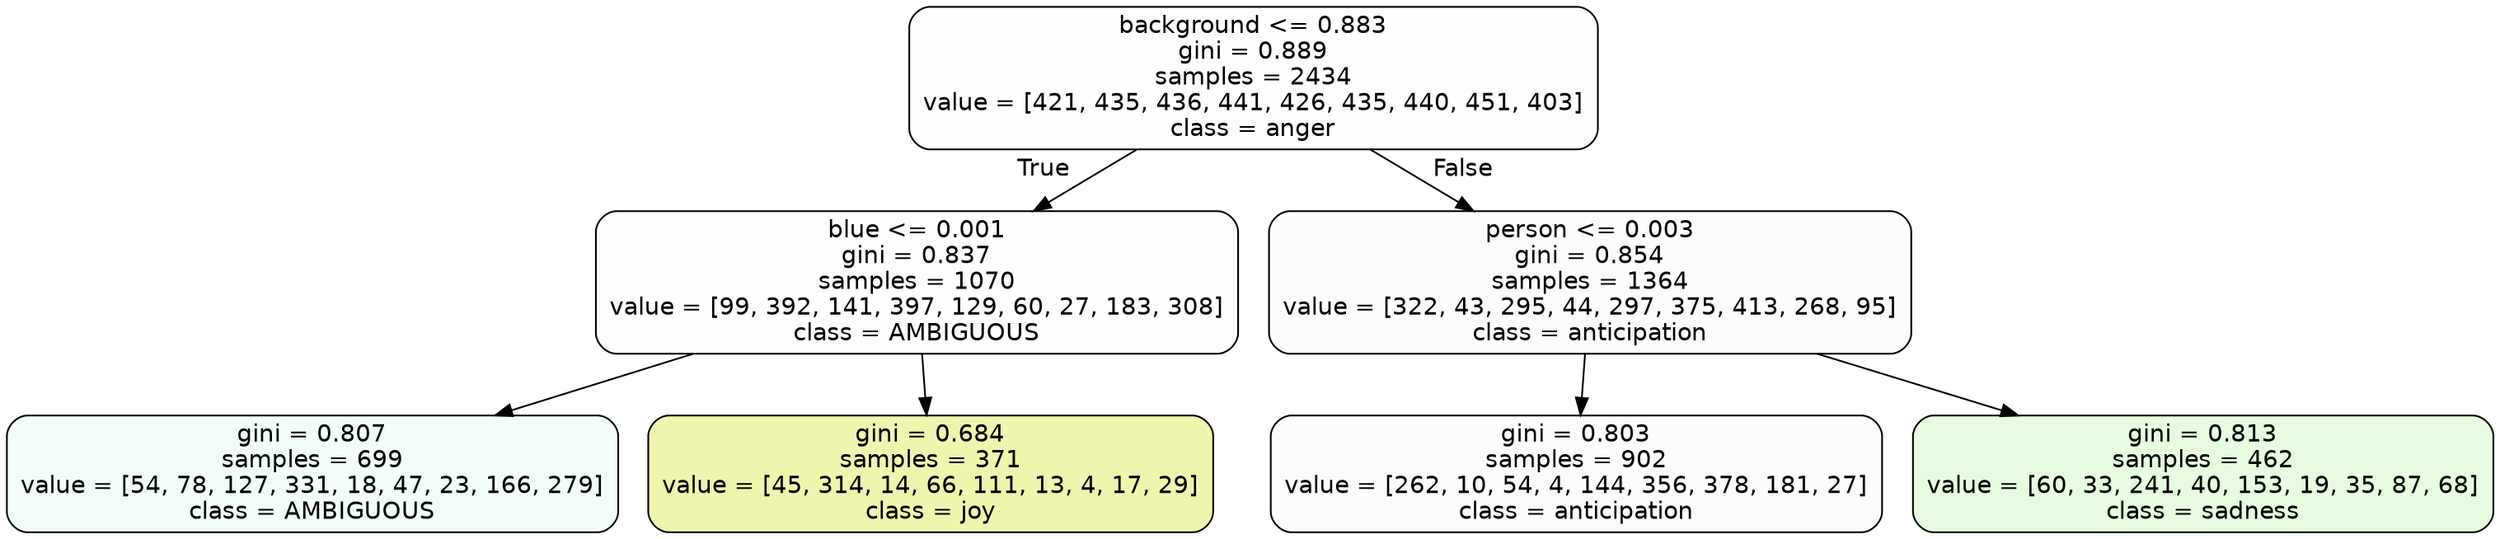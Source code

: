 digraph Tree {
node [shape=box, style="filled, rounded", color="black", fontname=helvetica] ;
edge [fontname=helvetica] ;
0 [label="background <= 0.883\ngini = 0.889\nsamples = 2434\nvalue = [421, 435, 436, 441, 426, 435, 440, 451, 403]\nclass = anger", fillcolor="#e539d701"] ;
1 [label="blue <= 0.001\ngini = 0.837\nsamples = 1070\nvalue = [99, 392, 141, 397, 129, 60, 27, 183, 308]\nclass = AMBIGUOUS", fillcolor="#39e58101"] ;
0 -> 1 [labeldistance=2.5, labelangle=45, headlabel="True"] ;
2 [label="gini = 0.807\nsamples = 699\nvalue = [54, 78, 127, 331, 18, 47, 23, 166, 279]\nclass = AMBIGUOUS", fillcolor="#39e58110"] ;
1 -> 2 ;
3 [label="gini = 0.684\nsamples = 371\nvalue = [45, 314, 14, 66, 111, 13, 4, 17, 29]\nclass = joy", fillcolor="#d7e53967"] ;
1 -> 3 ;
4 [label="person <= 0.003\ngini = 0.854\nsamples = 1364\nvalue = [322, 43, 295, 44, 297, 375, 413, 268, 95]\nclass = anticipation", fillcolor="#8139e505"] ;
0 -> 4 [labeldistance=2.5, labelangle=-45, headlabel="False"] ;
5 [label="gini = 0.803\nsamples = 902\nvalue = [262, 10, 54, 4, 144, 356, 378, 181, 27]\nclass = anticipation", fillcolor="#8139e505"] ;
4 -> 5 ;
6 [label="gini = 0.813\nsamples = 462\nvalue = [60, 33, 241, 40, 153, 19, 35, 87, 68]\nclass = sadness", fillcolor="#64e53926"] ;
4 -> 6 ;
}